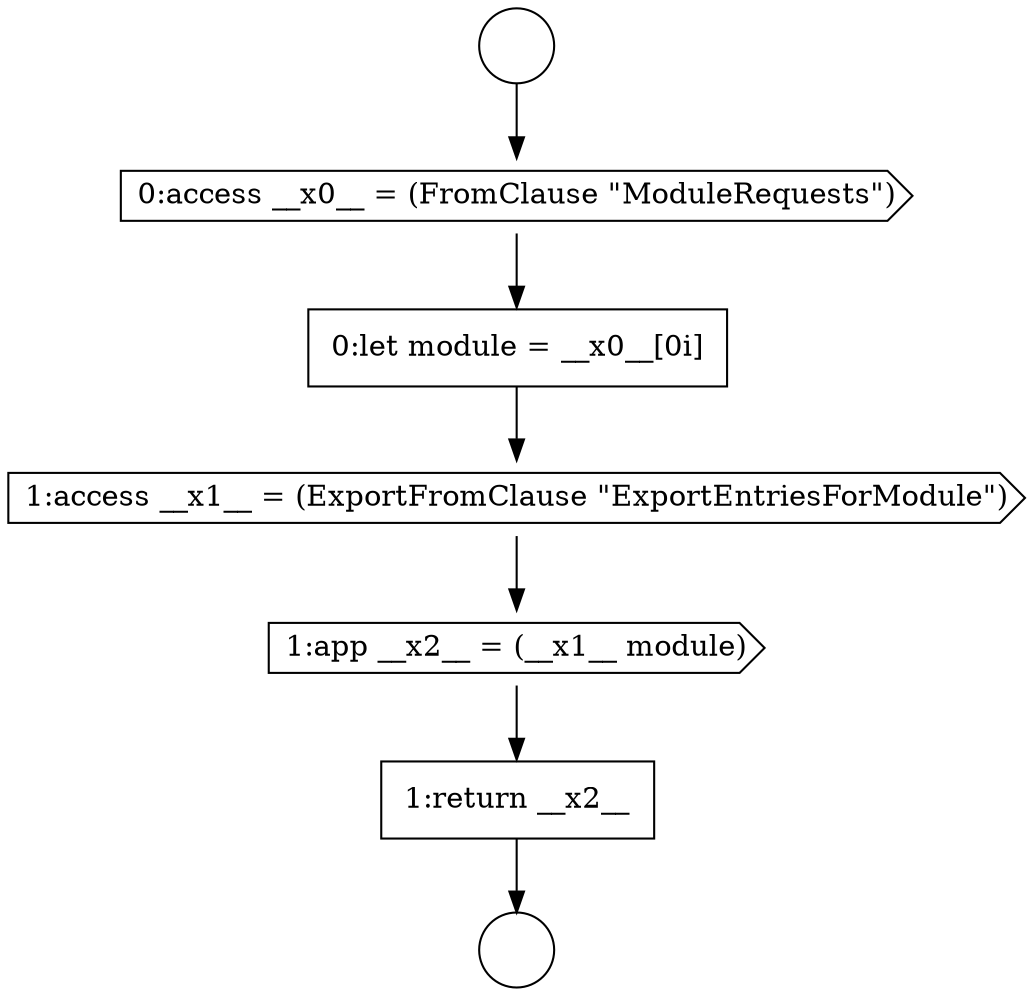 digraph {
  node11802 [shape=circle label=" " color="black" fillcolor="white" style=filled]
  node11806 [shape=cds, label=<<font color="black">1:access __x1__ = (ExportFromClause &quot;ExportEntriesForModule&quot;)</font>> color="black" fillcolor="white" style=filled]
  node11805 [shape=none, margin=0, label=<<font color="black">
    <table border="0" cellborder="1" cellspacing="0" cellpadding="10">
      <tr><td align="left">0:let module = __x0__[0i]</td></tr>
    </table>
  </font>> color="black" fillcolor="white" style=filled]
  node11804 [shape=cds, label=<<font color="black">0:access __x0__ = (FromClause &quot;ModuleRequests&quot;)</font>> color="black" fillcolor="white" style=filled]
  node11808 [shape=none, margin=0, label=<<font color="black">
    <table border="0" cellborder="1" cellspacing="0" cellpadding="10">
      <tr><td align="left">1:return __x2__</td></tr>
    </table>
  </font>> color="black" fillcolor="white" style=filled]
  node11807 [shape=cds, label=<<font color="black">1:app __x2__ = (__x1__ module)</font>> color="black" fillcolor="white" style=filled]
  node11803 [shape=circle label=" " color="black" fillcolor="white" style=filled]
  node11802 -> node11804 [ color="black"]
  node11806 -> node11807 [ color="black"]
  node11807 -> node11808 [ color="black"]
  node11808 -> node11803 [ color="black"]
  node11805 -> node11806 [ color="black"]
  node11804 -> node11805 [ color="black"]
}

